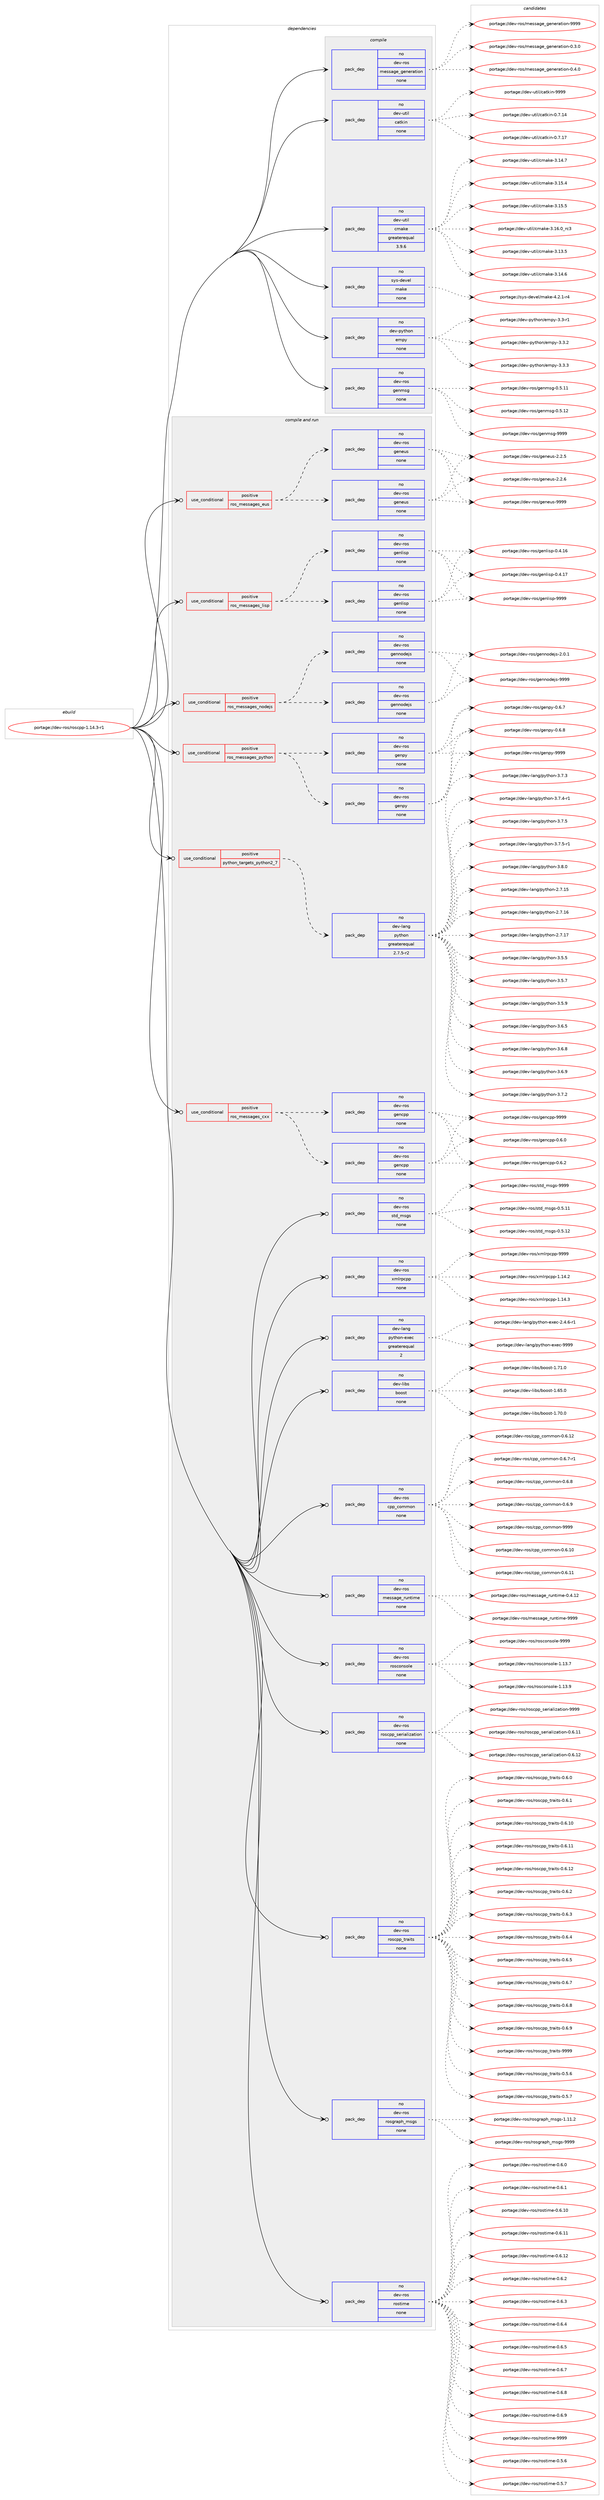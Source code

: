 digraph prolog {

# *************
# Graph options
# *************

newrank=true;
concentrate=true;
compound=true;
graph [rankdir=LR,fontname=Helvetica,fontsize=10,ranksep=1.5];#, ranksep=2.5, nodesep=0.2];
edge  [arrowhead=vee];
node  [fontname=Helvetica,fontsize=10];

# **********
# The ebuild
# **********

subgraph cluster_leftcol {
color=gray;
rank=same;
label=<<i>ebuild</i>>;
id [label="portage://dev-ros/roscpp-1.14.3-r1", color=red, width=4, href="../dev-ros/roscpp-1.14.3-r1.svg"];
}

# ****************
# The dependencies
# ****************

subgraph cluster_midcol {
color=gray;
label=<<i>dependencies</i>>;
subgraph cluster_compile {
fillcolor="#eeeeee";
style=filled;
label=<<i>compile</i>>;
subgraph pack148484 {
dependency195774 [label=<<TABLE BORDER="0" CELLBORDER="1" CELLSPACING="0" CELLPADDING="4" WIDTH="220"><TR><TD ROWSPAN="6" CELLPADDING="30">pack_dep</TD></TR><TR><TD WIDTH="110">no</TD></TR><TR><TD>dev-python</TD></TR><TR><TD>empy</TD></TR><TR><TD>none</TD></TR><TR><TD></TD></TR></TABLE>>, shape=none, color=blue];
}
id:e -> dependency195774:w [weight=20,style="solid",arrowhead="vee"];
subgraph pack148485 {
dependency195775 [label=<<TABLE BORDER="0" CELLBORDER="1" CELLSPACING="0" CELLPADDING="4" WIDTH="220"><TR><TD ROWSPAN="6" CELLPADDING="30">pack_dep</TD></TR><TR><TD WIDTH="110">no</TD></TR><TR><TD>dev-ros</TD></TR><TR><TD>genmsg</TD></TR><TR><TD>none</TD></TR><TR><TD></TD></TR></TABLE>>, shape=none, color=blue];
}
id:e -> dependency195775:w [weight=20,style="solid",arrowhead="vee"];
subgraph pack148486 {
dependency195776 [label=<<TABLE BORDER="0" CELLBORDER="1" CELLSPACING="0" CELLPADDING="4" WIDTH="220"><TR><TD ROWSPAN="6" CELLPADDING="30">pack_dep</TD></TR><TR><TD WIDTH="110">no</TD></TR><TR><TD>dev-ros</TD></TR><TR><TD>message_generation</TD></TR><TR><TD>none</TD></TR><TR><TD></TD></TR></TABLE>>, shape=none, color=blue];
}
id:e -> dependency195776:w [weight=20,style="solid",arrowhead="vee"];
subgraph pack148487 {
dependency195777 [label=<<TABLE BORDER="0" CELLBORDER="1" CELLSPACING="0" CELLPADDING="4" WIDTH="220"><TR><TD ROWSPAN="6" CELLPADDING="30">pack_dep</TD></TR><TR><TD WIDTH="110">no</TD></TR><TR><TD>dev-util</TD></TR><TR><TD>catkin</TD></TR><TR><TD>none</TD></TR><TR><TD></TD></TR></TABLE>>, shape=none, color=blue];
}
id:e -> dependency195777:w [weight=20,style="solid",arrowhead="vee"];
subgraph pack148488 {
dependency195778 [label=<<TABLE BORDER="0" CELLBORDER="1" CELLSPACING="0" CELLPADDING="4" WIDTH="220"><TR><TD ROWSPAN="6" CELLPADDING="30">pack_dep</TD></TR><TR><TD WIDTH="110">no</TD></TR><TR><TD>dev-util</TD></TR><TR><TD>cmake</TD></TR><TR><TD>greaterequal</TD></TR><TR><TD>3.9.6</TD></TR></TABLE>>, shape=none, color=blue];
}
id:e -> dependency195778:w [weight=20,style="solid",arrowhead="vee"];
subgraph pack148489 {
dependency195779 [label=<<TABLE BORDER="0" CELLBORDER="1" CELLSPACING="0" CELLPADDING="4" WIDTH="220"><TR><TD ROWSPAN="6" CELLPADDING="30">pack_dep</TD></TR><TR><TD WIDTH="110">no</TD></TR><TR><TD>sys-devel</TD></TR><TR><TD>make</TD></TR><TR><TD>none</TD></TR><TR><TD></TD></TR></TABLE>>, shape=none, color=blue];
}
id:e -> dependency195779:w [weight=20,style="solid",arrowhead="vee"];
}
subgraph cluster_compileandrun {
fillcolor="#eeeeee";
style=filled;
label=<<i>compile and run</i>>;
subgraph cond43860 {
dependency195780 [label=<<TABLE BORDER="0" CELLBORDER="1" CELLSPACING="0" CELLPADDING="4"><TR><TD ROWSPAN="3" CELLPADDING="10">use_conditional</TD></TR><TR><TD>positive</TD></TR><TR><TD>python_targets_python2_7</TD></TR></TABLE>>, shape=none, color=red];
subgraph pack148490 {
dependency195781 [label=<<TABLE BORDER="0" CELLBORDER="1" CELLSPACING="0" CELLPADDING="4" WIDTH="220"><TR><TD ROWSPAN="6" CELLPADDING="30">pack_dep</TD></TR><TR><TD WIDTH="110">no</TD></TR><TR><TD>dev-lang</TD></TR><TR><TD>python</TD></TR><TR><TD>greaterequal</TD></TR><TR><TD>2.7.5-r2</TD></TR></TABLE>>, shape=none, color=blue];
}
dependency195780:e -> dependency195781:w [weight=20,style="dashed",arrowhead="vee"];
}
id:e -> dependency195780:w [weight=20,style="solid",arrowhead="odotvee"];
subgraph cond43861 {
dependency195782 [label=<<TABLE BORDER="0" CELLBORDER="1" CELLSPACING="0" CELLPADDING="4"><TR><TD ROWSPAN="3" CELLPADDING="10">use_conditional</TD></TR><TR><TD>positive</TD></TR><TR><TD>ros_messages_cxx</TD></TR></TABLE>>, shape=none, color=red];
subgraph pack148491 {
dependency195783 [label=<<TABLE BORDER="0" CELLBORDER="1" CELLSPACING="0" CELLPADDING="4" WIDTH="220"><TR><TD ROWSPAN="6" CELLPADDING="30">pack_dep</TD></TR><TR><TD WIDTH="110">no</TD></TR><TR><TD>dev-ros</TD></TR><TR><TD>gencpp</TD></TR><TR><TD>none</TD></TR><TR><TD></TD></TR></TABLE>>, shape=none, color=blue];
}
dependency195782:e -> dependency195783:w [weight=20,style="dashed",arrowhead="vee"];
subgraph pack148492 {
dependency195784 [label=<<TABLE BORDER="0" CELLBORDER="1" CELLSPACING="0" CELLPADDING="4" WIDTH="220"><TR><TD ROWSPAN="6" CELLPADDING="30">pack_dep</TD></TR><TR><TD WIDTH="110">no</TD></TR><TR><TD>dev-ros</TD></TR><TR><TD>gencpp</TD></TR><TR><TD>none</TD></TR><TR><TD></TD></TR></TABLE>>, shape=none, color=blue];
}
dependency195782:e -> dependency195784:w [weight=20,style="dashed",arrowhead="vee"];
}
id:e -> dependency195782:w [weight=20,style="solid",arrowhead="odotvee"];
subgraph cond43862 {
dependency195785 [label=<<TABLE BORDER="0" CELLBORDER="1" CELLSPACING="0" CELLPADDING="4"><TR><TD ROWSPAN="3" CELLPADDING="10">use_conditional</TD></TR><TR><TD>positive</TD></TR><TR><TD>ros_messages_eus</TD></TR></TABLE>>, shape=none, color=red];
subgraph pack148493 {
dependency195786 [label=<<TABLE BORDER="0" CELLBORDER="1" CELLSPACING="0" CELLPADDING="4" WIDTH="220"><TR><TD ROWSPAN="6" CELLPADDING="30">pack_dep</TD></TR><TR><TD WIDTH="110">no</TD></TR><TR><TD>dev-ros</TD></TR><TR><TD>geneus</TD></TR><TR><TD>none</TD></TR><TR><TD></TD></TR></TABLE>>, shape=none, color=blue];
}
dependency195785:e -> dependency195786:w [weight=20,style="dashed",arrowhead="vee"];
subgraph pack148494 {
dependency195787 [label=<<TABLE BORDER="0" CELLBORDER="1" CELLSPACING="0" CELLPADDING="4" WIDTH="220"><TR><TD ROWSPAN="6" CELLPADDING="30">pack_dep</TD></TR><TR><TD WIDTH="110">no</TD></TR><TR><TD>dev-ros</TD></TR><TR><TD>geneus</TD></TR><TR><TD>none</TD></TR><TR><TD></TD></TR></TABLE>>, shape=none, color=blue];
}
dependency195785:e -> dependency195787:w [weight=20,style="dashed",arrowhead="vee"];
}
id:e -> dependency195785:w [weight=20,style="solid",arrowhead="odotvee"];
subgraph cond43863 {
dependency195788 [label=<<TABLE BORDER="0" CELLBORDER="1" CELLSPACING="0" CELLPADDING="4"><TR><TD ROWSPAN="3" CELLPADDING="10">use_conditional</TD></TR><TR><TD>positive</TD></TR><TR><TD>ros_messages_lisp</TD></TR></TABLE>>, shape=none, color=red];
subgraph pack148495 {
dependency195789 [label=<<TABLE BORDER="0" CELLBORDER="1" CELLSPACING="0" CELLPADDING="4" WIDTH="220"><TR><TD ROWSPAN="6" CELLPADDING="30">pack_dep</TD></TR><TR><TD WIDTH="110">no</TD></TR><TR><TD>dev-ros</TD></TR><TR><TD>genlisp</TD></TR><TR><TD>none</TD></TR><TR><TD></TD></TR></TABLE>>, shape=none, color=blue];
}
dependency195788:e -> dependency195789:w [weight=20,style="dashed",arrowhead="vee"];
subgraph pack148496 {
dependency195790 [label=<<TABLE BORDER="0" CELLBORDER="1" CELLSPACING="0" CELLPADDING="4" WIDTH="220"><TR><TD ROWSPAN="6" CELLPADDING="30">pack_dep</TD></TR><TR><TD WIDTH="110">no</TD></TR><TR><TD>dev-ros</TD></TR><TR><TD>genlisp</TD></TR><TR><TD>none</TD></TR><TR><TD></TD></TR></TABLE>>, shape=none, color=blue];
}
dependency195788:e -> dependency195790:w [weight=20,style="dashed",arrowhead="vee"];
}
id:e -> dependency195788:w [weight=20,style="solid",arrowhead="odotvee"];
subgraph cond43864 {
dependency195791 [label=<<TABLE BORDER="0" CELLBORDER="1" CELLSPACING="0" CELLPADDING="4"><TR><TD ROWSPAN="3" CELLPADDING="10">use_conditional</TD></TR><TR><TD>positive</TD></TR><TR><TD>ros_messages_nodejs</TD></TR></TABLE>>, shape=none, color=red];
subgraph pack148497 {
dependency195792 [label=<<TABLE BORDER="0" CELLBORDER="1" CELLSPACING="0" CELLPADDING="4" WIDTH="220"><TR><TD ROWSPAN="6" CELLPADDING="30">pack_dep</TD></TR><TR><TD WIDTH="110">no</TD></TR><TR><TD>dev-ros</TD></TR><TR><TD>gennodejs</TD></TR><TR><TD>none</TD></TR><TR><TD></TD></TR></TABLE>>, shape=none, color=blue];
}
dependency195791:e -> dependency195792:w [weight=20,style="dashed",arrowhead="vee"];
subgraph pack148498 {
dependency195793 [label=<<TABLE BORDER="0" CELLBORDER="1" CELLSPACING="0" CELLPADDING="4" WIDTH="220"><TR><TD ROWSPAN="6" CELLPADDING="30">pack_dep</TD></TR><TR><TD WIDTH="110">no</TD></TR><TR><TD>dev-ros</TD></TR><TR><TD>gennodejs</TD></TR><TR><TD>none</TD></TR><TR><TD></TD></TR></TABLE>>, shape=none, color=blue];
}
dependency195791:e -> dependency195793:w [weight=20,style="dashed",arrowhead="vee"];
}
id:e -> dependency195791:w [weight=20,style="solid",arrowhead="odotvee"];
subgraph cond43865 {
dependency195794 [label=<<TABLE BORDER="0" CELLBORDER="1" CELLSPACING="0" CELLPADDING="4"><TR><TD ROWSPAN="3" CELLPADDING="10">use_conditional</TD></TR><TR><TD>positive</TD></TR><TR><TD>ros_messages_python</TD></TR></TABLE>>, shape=none, color=red];
subgraph pack148499 {
dependency195795 [label=<<TABLE BORDER="0" CELLBORDER="1" CELLSPACING="0" CELLPADDING="4" WIDTH="220"><TR><TD ROWSPAN="6" CELLPADDING="30">pack_dep</TD></TR><TR><TD WIDTH="110">no</TD></TR><TR><TD>dev-ros</TD></TR><TR><TD>genpy</TD></TR><TR><TD>none</TD></TR><TR><TD></TD></TR></TABLE>>, shape=none, color=blue];
}
dependency195794:e -> dependency195795:w [weight=20,style="dashed",arrowhead="vee"];
subgraph pack148500 {
dependency195796 [label=<<TABLE BORDER="0" CELLBORDER="1" CELLSPACING="0" CELLPADDING="4" WIDTH="220"><TR><TD ROWSPAN="6" CELLPADDING="30">pack_dep</TD></TR><TR><TD WIDTH="110">no</TD></TR><TR><TD>dev-ros</TD></TR><TR><TD>genpy</TD></TR><TR><TD>none</TD></TR><TR><TD></TD></TR></TABLE>>, shape=none, color=blue];
}
dependency195794:e -> dependency195796:w [weight=20,style="dashed",arrowhead="vee"];
}
id:e -> dependency195794:w [weight=20,style="solid",arrowhead="odotvee"];
subgraph pack148501 {
dependency195797 [label=<<TABLE BORDER="0" CELLBORDER="1" CELLSPACING="0" CELLPADDING="4" WIDTH="220"><TR><TD ROWSPAN="6" CELLPADDING="30">pack_dep</TD></TR><TR><TD WIDTH="110">no</TD></TR><TR><TD>dev-lang</TD></TR><TR><TD>python-exec</TD></TR><TR><TD>greaterequal</TD></TR><TR><TD>2</TD></TR></TABLE>>, shape=none, color=blue];
}
id:e -> dependency195797:w [weight=20,style="solid",arrowhead="odotvee"];
subgraph pack148502 {
dependency195798 [label=<<TABLE BORDER="0" CELLBORDER="1" CELLSPACING="0" CELLPADDING="4" WIDTH="220"><TR><TD ROWSPAN="6" CELLPADDING="30">pack_dep</TD></TR><TR><TD WIDTH="110">no</TD></TR><TR><TD>dev-libs</TD></TR><TR><TD>boost</TD></TR><TR><TD>none</TD></TR><TR><TD></TD></TR></TABLE>>, shape=none, color=blue];
}
id:e -> dependency195798:w [weight=20,style="solid",arrowhead="odotvee"];
subgraph pack148503 {
dependency195799 [label=<<TABLE BORDER="0" CELLBORDER="1" CELLSPACING="0" CELLPADDING="4" WIDTH="220"><TR><TD ROWSPAN="6" CELLPADDING="30">pack_dep</TD></TR><TR><TD WIDTH="110">no</TD></TR><TR><TD>dev-ros</TD></TR><TR><TD>cpp_common</TD></TR><TR><TD>none</TD></TR><TR><TD></TD></TR></TABLE>>, shape=none, color=blue];
}
id:e -> dependency195799:w [weight=20,style="solid",arrowhead="odotvee"];
subgraph pack148504 {
dependency195800 [label=<<TABLE BORDER="0" CELLBORDER="1" CELLSPACING="0" CELLPADDING="4" WIDTH="220"><TR><TD ROWSPAN="6" CELLPADDING="30">pack_dep</TD></TR><TR><TD WIDTH="110">no</TD></TR><TR><TD>dev-ros</TD></TR><TR><TD>message_runtime</TD></TR><TR><TD>none</TD></TR><TR><TD></TD></TR></TABLE>>, shape=none, color=blue];
}
id:e -> dependency195800:w [weight=20,style="solid",arrowhead="odotvee"];
subgraph pack148505 {
dependency195801 [label=<<TABLE BORDER="0" CELLBORDER="1" CELLSPACING="0" CELLPADDING="4" WIDTH="220"><TR><TD ROWSPAN="6" CELLPADDING="30">pack_dep</TD></TR><TR><TD WIDTH="110">no</TD></TR><TR><TD>dev-ros</TD></TR><TR><TD>rosconsole</TD></TR><TR><TD>none</TD></TR><TR><TD></TD></TR></TABLE>>, shape=none, color=blue];
}
id:e -> dependency195801:w [weight=20,style="solid",arrowhead="odotvee"];
subgraph pack148506 {
dependency195802 [label=<<TABLE BORDER="0" CELLBORDER="1" CELLSPACING="0" CELLPADDING="4" WIDTH="220"><TR><TD ROWSPAN="6" CELLPADDING="30">pack_dep</TD></TR><TR><TD WIDTH="110">no</TD></TR><TR><TD>dev-ros</TD></TR><TR><TD>roscpp_serialization</TD></TR><TR><TD>none</TD></TR><TR><TD></TD></TR></TABLE>>, shape=none, color=blue];
}
id:e -> dependency195802:w [weight=20,style="solid",arrowhead="odotvee"];
subgraph pack148507 {
dependency195803 [label=<<TABLE BORDER="0" CELLBORDER="1" CELLSPACING="0" CELLPADDING="4" WIDTH="220"><TR><TD ROWSPAN="6" CELLPADDING="30">pack_dep</TD></TR><TR><TD WIDTH="110">no</TD></TR><TR><TD>dev-ros</TD></TR><TR><TD>roscpp_traits</TD></TR><TR><TD>none</TD></TR><TR><TD></TD></TR></TABLE>>, shape=none, color=blue];
}
id:e -> dependency195803:w [weight=20,style="solid",arrowhead="odotvee"];
subgraph pack148508 {
dependency195804 [label=<<TABLE BORDER="0" CELLBORDER="1" CELLSPACING="0" CELLPADDING="4" WIDTH="220"><TR><TD ROWSPAN="6" CELLPADDING="30">pack_dep</TD></TR><TR><TD WIDTH="110">no</TD></TR><TR><TD>dev-ros</TD></TR><TR><TD>rosgraph_msgs</TD></TR><TR><TD>none</TD></TR><TR><TD></TD></TR></TABLE>>, shape=none, color=blue];
}
id:e -> dependency195804:w [weight=20,style="solid",arrowhead="odotvee"];
subgraph pack148509 {
dependency195805 [label=<<TABLE BORDER="0" CELLBORDER="1" CELLSPACING="0" CELLPADDING="4" WIDTH="220"><TR><TD ROWSPAN="6" CELLPADDING="30">pack_dep</TD></TR><TR><TD WIDTH="110">no</TD></TR><TR><TD>dev-ros</TD></TR><TR><TD>rostime</TD></TR><TR><TD>none</TD></TR><TR><TD></TD></TR></TABLE>>, shape=none, color=blue];
}
id:e -> dependency195805:w [weight=20,style="solid",arrowhead="odotvee"];
subgraph pack148510 {
dependency195806 [label=<<TABLE BORDER="0" CELLBORDER="1" CELLSPACING="0" CELLPADDING="4" WIDTH="220"><TR><TD ROWSPAN="6" CELLPADDING="30">pack_dep</TD></TR><TR><TD WIDTH="110">no</TD></TR><TR><TD>dev-ros</TD></TR><TR><TD>std_msgs</TD></TR><TR><TD>none</TD></TR><TR><TD></TD></TR></TABLE>>, shape=none, color=blue];
}
id:e -> dependency195806:w [weight=20,style="solid",arrowhead="odotvee"];
subgraph pack148511 {
dependency195807 [label=<<TABLE BORDER="0" CELLBORDER="1" CELLSPACING="0" CELLPADDING="4" WIDTH="220"><TR><TD ROWSPAN="6" CELLPADDING="30">pack_dep</TD></TR><TR><TD WIDTH="110">no</TD></TR><TR><TD>dev-ros</TD></TR><TR><TD>xmlrpcpp</TD></TR><TR><TD>none</TD></TR><TR><TD></TD></TR></TABLE>>, shape=none, color=blue];
}
id:e -> dependency195807:w [weight=20,style="solid",arrowhead="odotvee"];
}
subgraph cluster_run {
fillcolor="#eeeeee";
style=filled;
label=<<i>run</i>>;
}
}

# **************
# The candidates
# **************

subgraph cluster_choices {
rank=same;
color=gray;
label=<<i>candidates</i>>;

subgraph choice148484 {
color=black;
nodesep=1;
choiceportage1001011184511212111610411111047101109112121455146514511449 [label="portage://dev-python/empy-3.3-r1", color=red, width=4,href="../dev-python/empy-3.3-r1.svg"];
choiceportage1001011184511212111610411111047101109112121455146514650 [label="portage://dev-python/empy-3.3.2", color=red, width=4,href="../dev-python/empy-3.3.2.svg"];
choiceportage1001011184511212111610411111047101109112121455146514651 [label="portage://dev-python/empy-3.3.3", color=red, width=4,href="../dev-python/empy-3.3.3.svg"];
dependency195774:e -> choiceportage1001011184511212111610411111047101109112121455146514511449:w [style=dotted,weight="100"];
dependency195774:e -> choiceportage1001011184511212111610411111047101109112121455146514650:w [style=dotted,weight="100"];
dependency195774:e -> choiceportage1001011184511212111610411111047101109112121455146514651:w [style=dotted,weight="100"];
}
subgraph choice148485 {
color=black;
nodesep=1;
choiceportage100101118451141111154710310111010911510345484653464949 [label="portage://dev-ros/genmsg-0.5.11", color=red, width=4,href="../dev-ros/genmsg-0.5.11.svg"];
choiceportage100101118451141111154710310111010911510345484653464950 [label="portage://dev-ros/genmsg-0.5.12", color=red, width=4,href="../dev-ros/genmsg-0.5.12.svg"];
choiceportage10010111845114111115471031011101091151034557575757 [label="portage://dev-ros/genmsg-9999", color=red, width=4,href="../dev-ros/genmsg-9999.svg"];
dependency195775:e -> choiceportage100101118451141111154710310111010911510345484653464949:w [style=dotted,weight="100"];
dependency195775:e -> choiceportage100101118451141111154710310111010911510345484653464950:w [style=dotted,weight="100"];
dependency195775:e -> choiceportage10010111845114111115471031011101091151034557575757:w [style=dotted,weight="100"];
}
subgraph choice148486 {
color=black;
nodesep=1;
choiceportage1001011184511411111547109101115115971031019510310111010111497116105111110454846514648 [label="portage://dev-ros/message_generation-0.3.0", color=red, width=4,href="../dev-ros/message_generation-0.3.0.svg"];
choiceportage1001011184511411111547109101115115971031019510310111010111497116105111110454846524648 [label="portage://dev-ros/message_generation-0.4.0", color=red, width=4,href="../dev-ros/message_generation-0.4.0.svg"];
choiceportage10010111845114111115471091011151159710310195103101110101114971161051111104557575757 [label="portage://dev-ros/message_generation-9999", color=red, width=4,href="../dev-ros/message_generation-9999.svg"];
dependency195776:e -> choiceportage1001011184511411111547109101115115971031019510310111010111497116105111110454846514648:w [style=dotted,weight="100"];
dependency195776:e -> choiceportage1001011184511411111547109101115115971031019510310111010111497116105111110454846524648:w [style=dotted,weight="100"];
dependency195776:e -> choiceportage10010111845114111115471091011151159710310195103101110101114971161051111104557575757:w [style=dotted,weight="100"];
}
subgraph choice148487 {
color=black;
nodesep=1;
choiceportage1001011184511711610510847999711610710511045484655464952 [label="portage://dev-util/catkin-0.7.14", color=red, width=4,href="../dev-util/catkin-0.7.14.svg"];
choiceportage1001011184511711610510847999711610710511045484655464955 [label="portage://dev-util/catkin-0.7.17", color=red, width=4,href="../dev-util/catkin-0.7.17.svg"];
choiceportage100101118451171161051084799971161071051104557575757 [label="portage://dev-util/catkin-9999", color=red, width=4,href="../dev-util/catkin-9999.svg"];
dependency195777:e -> choiceportage1001011184511711610510847999711610710511045484655464952:w [style=dotted,weight="100"];
dependency195777:e -> choiceportage1001011184511711610510847999711610710511045484655464955:w [style=dotted,weight="100"];
dependency195777:e -> choiceportage100101118451171161051084799971161071051104557575757:w [style=dotted,weight="100"];
}
subgraph choice148488 {
color=black;
nodesep=1;
choiceportage1001011184511711610510847991099710710145514649514653 [label="portage://dev-util/cmake-3.13.5", color=red, width=4,href="../dev-util/cmake-3.13.5.svg"];
choiceportage1001011184511711610510847991099710710145514649524654 [label="portage://dev-util/cmake-3.14.6", color=red, width=4,href="../dev-util/cmake-3.14.6.svg"];
choiceportage1001011184511711610510847991099710710145514649524655 [label="portage://dev-util/cmake-3.14.7", color=red, width=4,href="../dev-util/cmake-3.14.7.svg"];
choiceportage1001011184511711610510847991099710710145514649534652 [label="portage://dev-util/cmake-3.15.4", color=red, width=4,href="../dev-util/cmake-3.15.4.svg"];
choiceportage1001011184511711610510847991099710710145514649534653 [label="portage://dev-util/cmake-3.15.5", color=red, width=4,href="../dev-util/cmake-3.15.5.svg"];
choiceportage1001011184511711610510847991099710710145514649544648951149951 [label="portage://dev-util/cmake-3.16.0_rc3", color=red, width=4,href="../dev-util/cmake-3.16.0_rc3.svg"];
dependency195778:e -> choiceportage1001011184511711610510847991099710710145514649514653:w [style=dotted,weight="100"];
dependency195778:e -> choiceportage1001011184511711610510847991099710710145514649524654:w [style=dotted,weight="100"];
dependency195778:e -> choiceportage1001011184511711610510847991099710710145514649524655:w [style=dotted,weight="100"];
dependency195778:e -> choiceportage1001011184511711610510847991099710710145514649534652:w [style=dotted,weight="100"];
dependency195778:e -> choiceportage1001011184511711610510847991099710710145514649534653:w [style=dotted,weight="100"];
dependency195778:e -> choiceportage1001011184511711610510847991099710710145514649544648951149951:w [style=dotted,weight="100"];
}
subgraph choice148489 {
color=black;
nodesep=1;
choiceportage1151211154510010111810110847109971071014552465046494511452 [label="portage://sys-devel/make-4.2.1-r4", color=red, width=4,href="../sys-devel/make-4.2.1-r4.svg"];
dependency195779:e -> choiceportage1151211154510010111810110847109971071014552465046494511452:w [style=dotted,weight="100"];
}
subgraph choice148490 {
color=black;
nodesep=1;
choiceportage10010111845108971101034711212111610411111045504655464953 [label="portage://dev-lang/python-2.7.15", color=red, width=4,href="../dev-lang/python-2.7.15.svg"];
choiceportage10010111845108971101034711212111610411111045504655464954 [label="portage://dev-lang/python-2.7.16", color=red, width=4,href="../dev-lang/python-2.7.16.svg"];
choiceportage10010111845108971101034711212111610411111045504655464955 [label="portage://dev-lang/python-2.7.17", color=red, width=4,href="../dev-lang/python-2.7.17.svg"];
choiceportage100101118451089711010347112121116104111110455146534653 [label="portage://dev-lang/python-3.5.5", color=red, width=4,href="../dev-lang/python-3.5.5.svg"];
choiceportage100101118451089711010347112121116104111110455146534655 [label="portage://dev-lang/python-3.5.7", color=red, width=4,href="../dev-lang/python-3.5.7.svg"];
choiceportage100101118451089711010347112121116104111110455146534657 [label="portage://dev-lang/python-3.5.9", color=red, width=4,href="../dev-lang/python-3.5.9.svg"];
choiceportage100101118451089711010347112121116104111110455146544653 [label="portage://dev-lang/python-3.6.5", color=red, width=4,href="../dev-lang/python-3.6.5.svg"];
choiceportage100101118451089711010347112121116104111110455146544656 [label="portage://dev-lang/python-3.6.8", color=red, width=4,href="../dev-lang/python-3.6.8.svg"];
choiceportage100101118451089711010347112121116104111110455146544657 [label="portage://dev-lang/python-3.6.9", color=red, width=4,href="../dev-lang/python-3.6.9.svg"];
choiceportage100101118451089711010347112121116104111110455146554650 [label="portage://dev-lang/python-3.7.2", color=red, width=4,href="../dev-lang/python-3.7.2.svg"];
choiceportage100101118451089711010347112121116104111110455146554651 [label="portage://dev-lang/python-3.7.3", color=red, width=4,href="../dev-lang/python-3.7.3.svg"];
choiceportage1001011184510897110103471121211161041111104551465546524511449 [label="portage://dev-lang/python-3.7.4-r1", color=red, width=4,href="../dev-lang/python-3.7.4-r1.svg"];
choiceportage100101118451089711010347112121116104111110455146554653 [label="portage://dev-lang/python-3.7.5", color=red, width=4,href="../dev-lang/python-3.7.5.svg"];
choiceportage1001011184510897110103471121211161041111104551465546534511449 [label="portage://dev-lang/python-3.7.5-r1", color=red, width=4,href="../dev-lang/python-3.7.5-r1.svg"];
choiceportage100101118451089711010347112121116104111110455146564648 [label="portage://dev-lang/python-3.8.0", color=red, width=4,href="../dev-lang/python-3.8.0.svg"];
dependency195781:e -> choiceportage10010111845108971101034711212111610411111045504655464953:w [style=dotted,weight="100"];
dependency195781:e -> choiceportage10010111845108971101034711212111610411111045504655464954:w [style=dotted,weight="100"];
dependency195781:e -> choiceportage10010111845108971101034711212111610411111045504655464955:w [style=dotted,weight="100"];
dependency195781:e -> choiceportage100101118451089711010347112121116104111110455146534653:w [style=dotted,weight="100"];
dependency195781:e -> choiceportage100101118451089711010347112121116104111110455146534655:w [style=dotted,weight="100"];
dependency195781:e -> choiceportage100101118451089711010347112121116104111110455146534657:w [style=dotted,weight="100"];
dependency195781:e -> choiceportage100101118451089711010347112121116104111110455146544653:w [style=dotted,weight="100"];
dependency195781:e -> choiceportage100101118451089711010347112121116104111110455146544656:w [style=dotted,weight="100"];
dependency195781:e -> choiceportage100101118451089711010347112121116104111110455146544657:w [style=dotted,weight="100"];
dependency195781:e -> choiceportage100101118451089711010347112121116104111110455146554650:w [style=dotted,weight="100"];
dependency195781:e -> choiceportage100101118451089711010347112121116104111110455146554651:w [style=dotted,weight="100"];
dependency195781:e -> choiceportage1001011184510897110103471121211161041111104551465546524511449:w [style=dotted,weight="100"];
dependency195781:e -> choiceportage100101118451089711010347112121116104111110455146554653:w [style=dotted,weight="100"];
dependency195781:e -> choiceportage1001011184510897110103471121211161041111104551465546534511449:w [style=dotted,weight="100"];
dependency195781:e -> choiceportage100101118451089711010347112121116104111110455146564648:w [style=dotted,weight="100"];
}
subgraph choice148491 {
color=black;
nodesep=1;
choiceportage100101118451141111154710310111099112112454846544648 [label="portage://dev-ros/gencpp-0.6.0", color=red, width=4,href="../dev-ros/gencpp-0.6.0.svg"];
choiceportage100101118451141111154710310111099112112454846544650 [label="portage://dev-ros/gencpp-0.6.2", color=red, width=4,href="../dev-ros/gencpp-0.6.2.svg"];
choiceportage1001011184511411111547103101110991121124557575757 [label="portage://dev-ros/gencpp-9999", color=red, width=4,href="../dev-ros/gencpp-9999.svg"];
dependency195783:e -> choiceportage100101118451141111154710310111099112112454846544648:w [style=dotted,weight="100"];
dependency195783:e -> choiceportage100101118451141111154710310111099112112454846544650:w [style=dotted,weight="100"];
dependency195783:e -> choiceportage1001011184511411111547103101110991121124557575757:w [style=dotted,weight="100"];
}
subgraph choice148492 {
color=black;
nodesep=1;
choiceportage100101118451141111154710310111099112112454846544648 [label="portage://dev-ros/gencpp-0.6.0", color=red, width=4,href="../dev-ros/gencpp-0.6.0.svg"];
choiceportage100101118451141111154710310111099112112454846544650 [label="portage://dev-ros/gencpp-0.6.2", color=red, width=4,href="../dev-ros/gencpp-0.6.2.svg"];
choiceportage1001011184511411111547103101110991121124557575757 [label="portage://dev-ros/gencpp-9999", color=red, width=4,href="../dev-ros/gencpp-9999.svg"];
dependency195784:e -> choiceportage100101118451141111154710310111099112112454846544648:w [style=dotted,weight="100"];
dependency195784:e -> choiceportage100101118451141111154710310111099112112454846544650:w [style=dotted,weight="100"];
dependency195784:e -> choiceportage1001011184511411111547103101110991121124557575757:w [style=dotted,weight="100"];
}
subgraph choice148493 {
color=black;
nodesep=1;
choiceportage1001011184511411111547103101110101117115455046504653 [label="portage://dev-ros/geneus-2.2.5", color=red, width=4,href="../dev-ros/geneus-2.2.5.svg"];
choiceportage1001011184511411111547103101110101117115455046504654 [label="portage://dev-ros/geneus-2.2.6", color=red, width=4,href="../dev-ros/geneus-2.2.6.svg"];
choiceportage10010111845114111115471031011101011171154557575757 [label="portage://dev-ros/geneus-9999", color=red, width=4,href="../dev-ros/geneus-9999.svg"];
dependency195786:e -> choiceportage1001011184511411111547103101110101117115455046504653:w [style=dotted,weight="100"];
dependency195786:e -> choiceportage1001011184511411111547103101110101117115455046504654:w [style=dotted,weight="100"];
dependency195786:e -> choiceportage10010111845114111115471031011101011171154557575757:w [style=dotted,weight="100"];
}
subgraph choice148494 {
color=black;
nodesep=1;
choiceportage1001011184511411111547103101110101117115455046504653 [label="portage://dev-ros/geneus-2.2.5", color=red, width=4,href="../dev-ros/geneus-2.2.5.svg"];
choiceportage1001011184511411111547103101110101117115455046504654 [label="portage://dev-ros/geneus-2.2.6", color=red, width=4,href="../dev-ros/geneus-2.2.6.svg"];
choiceportage10010111845114111115471031011101011171154557575757 [label="portage://dev-ros/geneus-9999", color=red, width=4,href="../dev-ros/geneus-9999.svg"];
dependency195787:e -> choiceportage1001011184511411111547103101110101117115455046504653:w [style=dotted,weight="100"];
dependency195787:e -> choiceportage1001011184511411111547103101110101117115455046504654:w [style=dotted,weight="100"];
dependency195787:e -> choiceportage10010111845114111115471031011101011171154557575757:w [style=dotted,weight="100"];
}
subgraph choice148495 {
color=black;
nodesep=1;
choiceportage100101118451141111154710310111010810511511245484652464954 [label="portage://dev-ros/genlisp-0.4.16", color=red, width=4,href="../dev-ros/genlisp-0.4.16.svg"];
choiceportage100101118451141111154710310111010810511511245484652464955 [label="portage://dev-ros/genlisp-0.4.17", color=red, width=4,href="../dev-ros/genlisp-0.4.17.svg"];
choiceportage10010111845114111115471031011101081051151124557575757 [label="portage://dev-ros/genlisp-9999", color=red, width=4,href="../dev-ros/genlisp-9999.svg"];
dependency195789:e -> choiceportage100101118451141111154710310111010810511511245484652464954:w [style=dotted,weight="100"];
dependency195789:e -> choiceportage100101118451141111154710310111010810511511245484652464955:w [style=dotted,weight="100"];
dependency195789:e -> choiceportage10010111845114111115471031011101081051151124557575757:w [style=dotted,weight="100"];
}
subgraph choice148496 {
color=black;
nodesep=1;
choiceportage100101118451141111154710310111010810511511245484652464954 [label="portage://dev-ros/genlisp-0.4.16", color=red, width=4,href="../dev-ros/genlisp-0.4.16.svg"];
choiceportage100101118451141111154710310111010810511511245484652464955 [label="portage://dev-ros/genlisp-0.4.17", color=red, width=4,href="../dev-ros/genlisp-0.4.17.svg"];
choiceportage10010111845114111115471031011101081051151124557575757 [label="portage://dev-ros/genlisp-9999", color=red, width=4,href="../dev-ros/genlisp-9999.svg"];
dependency195790:e -> choiceportage100101118451141111154710310111010810511511245484652464954:w [style=dotted,weight="100"];
dependency195790:e -> choiceportage100101118451141111154710310111010810511511245484652464955:w [style=dotted,weight="100"];
dependency195790:e -> choiceportage10010111845114111115471031011101081051151124557575757:w [style=dotted,weight="100"];
}
subgraph choice148497 {
color=black;
nodesep=1;
choiceportage1001011184511411111547103101110110111100101106115455046484649 [label="portage://dev-ros/gennodejs-2.0.1", color=red, width=4,href="../dev-ros/gennodejs-2.0.1.svg"];
choiceportage10010111845114111115471031011101101111001011061154557575757 [label="portage://dev-ros/gennodejs-9999", color=red, width=4,href="../dev-ros/gennodejs-9999.svg"];
dependency195792:e -> choiceportage1001011184511411111547103101110110111100101106115455046484649:w [style=dotted,weight="100"];
dependency195792:e -> choiceportage10010111845114111115471031011101101111001011061154557575757:w [style=dotted,weight="100"];
}
subgraph choice148498 {
color=black;
nodesep=1;
choiceportage1001011184511411111547103101110110111100101106115455046484649 [label="portage://dev-ros/gennodejs-2.0.1", color=red, width=4,href="../dev-ros/gennodejs-2.0.1.svg"];
choiceportage10010111845114111115471031011101101111001011061154557575757 [label="portage://dev-ros/gennodejs-9999", color=red, width=4,href="../dev-ros/gennodejs-9999.svg"];
dependency195793:e -> choiceportage1001011184511411111547103101110110111100101106115455046484649:w [style=dotted,weight="100"];
dependency195793:e -> choiceportage10010111845114111115471031011101101111001011061154557575757:w [style=dotted,weight="100"];
}
subgraph choice148499 {
color=black;
nodesep=1;
choiceportage1001011184511411111547103101110112121454846544655 [label="portage://dev-ros/genpy-0.6.7", color=red, width=4,href="../dev-ros/genpy-0.6.7.svg"];
choiceportage1001011184511411111547103101110112121454846544656 [label="portage://dev-ros/genpy-0.6.8", color=red, width=4,href="../dev-ros/genpy-0.6.8.svg"];
choiceportage10010111845114111115471031011101121214557575757 [label="portage://dev-ros/genpy-9999", color=red, width=4,href="../dev-ros/genpy-9999.svg"];
dependency195795:e -> choiceportage1001011184511411111547103101110112121454846544655:w [style=dotted,weight="100"];
dependency195795:e -> choiceportage1001011184511411111547103101110112121454846544656:w [style=dotted,weight="100"];
dependency195795:e -> choiceportage10010111845114111115471031011101121214557575757:w [style=dotted,weight="100"];
}
subgraph choice148500 {
color=black;
nodesep=1;
choiceportage1001011184511411111547103101110112121454846544655 [label="portage://dev-ros/genpy-0.6.7", color=red, width=4,href="../dev-ros/genpy-0.6.7.svg"];
choiceportage1001011184511411111547103101110112121454846544656 [label="portage://dev-ros/genpy-0.6.8", color=red, width=4,href="../dev-ros/genpy-0.6.8.svg"];
choiceportage10010111845114111115471031011101121214557575757 [label="portage://dev-ros/genpy-9999", color=red, width=4,href="../dev-ros/genpy-9999.svg"];
dependency195796:e -> choiceportage1001011184511411111547103101110112121454846544655:w [style=dotted,weight="100"];
dependency195796:e -> choiceportage1001011184511411111547103101110112121454846544656:w [style=dotted,weight="100"];
dependency195796:e -> choiceportage10010111845114111115471031011101121214557575757:w [style=dotted,weight="100"];
}
subgraph choice148501 {
color=black;
nodesep=1;
choiceportage10010111845108971101034711212111610411111045101120101994550465246544511449 [label="portage://dev-lang/python-exec-2.4.6-r1", color=red, width=4,href="../dev-lang/python-exec-2.4.6-r1.svg"];
choiceportage10010111845108971101034711212111610411111045101120101994557575757 [label="portage://dev-lang/python-exec-9999", color=red, width=4,href="../dev-lang/python-exec-9999.svg"];
dependency195797:e -> choiceportage10010111845108971101034711212111610411111045101120101994550465246544511449:w [style=dotted,weight="100"];
dependency195797:e -> choiceportage10010111845108971101034711212111610411111045101120101994557575757:w [style=dotted,weight="100"];
}
subgraph choice148502 {
color=black;
nodesep=1;
choiceportage1001011184510810598115479811111111511645494654534648 [label="portage://dev-libs/boost-1.65.0", color=red, width=4,href="../dev-libs/boost-1.65.0.svg"];
choiceportage1001011184510810598115479811111111511645494655484648 [label="portage://dev-libs/boost-1.70.0", color=red, width=4,href="../dev-libs/boost-1.70.0.svg"];
choiceportage1001011184510810598115479811111111511645494655494648 [label="portage://dev-libs/boost-1.71.0", color=red, width=4,href="../dev-libs/boost-1.71.0.svg"];
dependency195798:e -> choiceportage1001011184510810598115479811111111511645494654534648:w [style=dotted,weight="100"];
dependency195798:e -> choiceportage1001011184510810598115479811111111511645494655484648:w [style=dotted,weight="100"];
dependency195798:e -> choiceportage1001011184510810598115479811111111511645494655494648:w [style=dotted,weight="100"];
}
subgraph choice148503 {
color=black;
nodesep=1;
choiceportage100101118451141111154799112112959911110910911111045484654464948 [label="portage://dev-ros/cpp_common-0.6.10", color=red, width=4,href="../dev-ros/cpp_common-0.6.10.svg"];
choiceportage100101118451141111154799112112959911110910911111045484654464949 [label="portage://dev-ros/cpp_common-0.6.11", color=red, width=4,href="../dev-ros/cpp_common-0.6.11.svg"];
choiceportage100101118451141111154799112112959911110910911111045484654464950 [label="portage://dev-ros/cpp_common-0.6.12", color=red, width=4,href="../dev-ros/cpp_common-0.6.12.svg"];
choiceportage10010111845114111115479911211295991111091091111104548465446554511449 [label="portage://dev-ros/cpp_common-0.6.7-r1", color=red, width=4,href="../dev-ros/cpp_common-0.6.7-r1.svg"];
choiceportage1001011184511411111547991121129599111109109111110454846544656 [label="portage://dev-ros/cpp_common-0.6.8", color=red, width=4,href="../dev-ros/cpp_common-0.6.8.svg"];
choiceportage1001011184511411111547991121129599111109109111110454846544657 [label="portage://dev-ros/cpp_common-0.6.9", color=red, width=4,href="../dev-ros/cpp_common-0.6.9.svg"];
choiceportage10010111845114111115479911211295991111091091111104557575757 [label="portage://dev-ros/cpp_common-9999", color=red, width=4,href="../dev-ros/cpp_common-9999.svg"];
dependency195799:e -> choiceportage100101118451141111154799112112959911110910911111045484654464948:w [style=dotted,weight="100"];
dependency195799:e -> choiceportage100101118451141111154799112112959911110910911111045484654464949:w [style=dotted,weight="100"];
dependency195799:e -> choiceportage100101118451141111154799112112959911110910911111045484654464950:w [style=dotted,weight="100"];
dependency195799:e -> choiceportage10010111845114111115479911211295991111091091111104548465446554511449:w [style=dotted,weight="100"];
dependency195799:e -> choiceportage1001011184511411111547991121129599111109109111110454846544656:w [style=dotted,weight="100"];
dependency195799:e -> choiceportage1001011184511411111547991121129599111109109111110454846544657:w [style=dotted,weight="100"];
dependency195799:e -> choiceportage10010111845114111115479911211295991111091091111104557575757:w [style=dotted,weight="100"];
}
subgraph choice148504 {
color=black;
nodesep=1;
choiceportage1001011184511411111547109101115115971031019511411711011610510910145484652464950 [label="portage://dev-ros/message_runtime-0.4.12", color=red, width=4,href="../dev-ros/message_runtime-0.4.12.svg"];
choiceportage100101118451141111154710910111511597103101951141171101161051091014557575757 [label="portage://dev-ros/message_runtime-9999", color=red, width=4,href="../dev-ros/message_runtime-9999.svg"];
dependency195800:e -> choiceportage1001011184511411111547109101115115971031019511411711011610510910145484652464950:w [style=dotted,weight="100"];
dependency195800:e -> choiceportage100101118451141111154710910111511597103101951141171101161051091014557575757:w [style=dotted,weight="100"];
}
subgraph choice148505 {
color=black;
nodesep=1;
choiceportage10010111845114111115471141111159911111011511110810145494649514655 [label="portage://dev-ros/rosconsole-1.13.7", color=red, width=4,href="../dev-ros/rosconsole-1.13.7.svg"];
choiceportage10010111845114111115471141111159911111011511110810145494649514657 [label="portage://dev-ros/rosconsole-1.13.9", color=red, width=4,href="../dev-ros/rosconsole-1.13.9.svg"];
choiceportage1001011184511411111547114111115991111101151111081014557575757 [label="portage://dev-ros/rosconsole-9999", color=red, width=4,href="../dev-ros/rosconsole-9999.svg"];
dependency195801:e -> choiceportage10010111845114111115471141111159911111011511110810145494649514655:w [style=dotted,weight="100"];
dependency195801:e -> choiceportage10010111845114111115471141111159911111011511110810145494649514657:w [style=dotted,weight="100"];
dependency195801:e -> choiceportage1001011184511411111547114111115991111101151111081014557575757:w [style=dotted,weight="100"];
}
subgraph choice148506 {
color=black;
nodesep=1;
choiceportage10010111845114111115471141111159911211295115101114105971081051229711610511111045484654464949 [label="portage://dev-ros/roscpp_serialization-0.6.11", color=red, width=4,href="../dev-ros/roscpp_serialization-0.6.11.svg"];
choiceportage10010111845114111115471141111159911211295115101114105971081051229711610511111045484654464950 [label="portage://dev-ros/roscpp_serialization-0.6.12", color=red, width=4,href="../dev-ros/roscpp_serialization-0.6.12.svg"];
choiceportage1001011184511411111547114111115991121129511510111410597108105122971161051111104557575757 [label="portage://dev-ros/roscpp_serialization-9999", color=red, width=4,href="../dev-ros/roscpp_serialization-9999.svg"];
dependency195802:e -> choiceportage10010111845114111115471141111159911211295115101114105971081051229711610511111045484654464949:w [style=dotted,weight="100"];
dependency195802:e -> choiceportage10010111845114111115471141111159911211295115101114105971081051229711610511111045484654464950:w [style=dotted,weight="100"];
dependency195802:e -> choiceportage1001011184511411111547114111115991121129511510111410597108105122971161051111104557575757:w [style=dotted,weight="100"];
}
subgraph choice148507 {
color=black;
nodesep=1;
choiceportage1001011184511411111547114111115991121129511611497105116115454846534654 [label="portage://dev-ros/roscpp_traits-0.5.6", color=red, width=4,href="../dev-ros/roscpp_traits-0.5.6.svg"];
choiceportage1001011184511411111547114111115991121129511611497105116115454846534655 [label="portage://dev-ros/roscpp_traits-0.5.7", color=red, width=4,href="../dev-ros/roscpp_traits-0.5.7.svg"];
choiceportage1001011184511411111547114111115991121129511611497105116115454846544648 [label="portage://dev-ros/roscpp_traits-0.6.0", color=red, width=4,href="../dev-ros/roscpp_traits-0.6.0.svg"];
choiceportage1001011184511411111547114111115991121129511611497105116115454846544649 [label="portage://dev-ros/roscpp_traits-0.6.1", color=red, width=4,href="../dev-ros/roscpp_traits-0.6.1.svg"];
choiceportage100101118451141111154711411111599112112951161149710511611545484654464948 [label="portage://dev-ros/roscpp_traits-0.6.10", color=red, width=4,href="../dev-ros/roscpp_traits-0.6.10.svg"];
choiceportage100101118451141111154711411111599112112951161149710511611545484654464949 [label="portage://dev-ros/roscpp_traits-0.6.11", color=red, width=4,href="../dev-ros/roscpp_traits-0.6.11.svg"];
choiceportage100101118451141111154711411111599112112951161149710511611545484654464950 [label="portage://dev-ros/roscpp_traits-0.6.12", color=red, width=4,href="../dev-ros/roscpp_traits-0.6.12.svg"];
choiceportage1001011184511411111547114111115991121129511611497105116115454846544650 [label="portage://dev-ros/roscpp_traits-0.6.2", color=red, width=4,href="../dev-ros/roscpp_traits-0.6.2.svg"];
choiceportage1001011184511411111547114111115991121129511611497105116115454846544651 [label="portage://dev-ros/roscpp_traits-0.6.3", color=red, width=4,href="../dev-ros/roscpp_traits-0.6.3.svg"];
choiceportage1001011184511411111547114111115991121129511611497105116115454846544652 [label="portage://dev-ros/roscpp_traits-0.6.4", color=red, width=4,href="../dev-ros/roscpp_traits-0.6.4.svg"];
choiceportage1001011184511411111547114111115991121129511611497105116115454846544653 [label="portage://dev-ros/roscpp_traits-0.6.5", color=red, width=4,href="../dev-ros/roscpp_traits-0.6.5.svg"];
choiceportage1001011184511411111547114111115991121129511611497105116115454846544655 [label="portage://dev-ros/roscpp_traits-0.6.7", color=red, width=4,href="../dev-ros/roscpp_traits-0.6.7.svg"];
choiceportage1001011184511411111547114111115991121129511611497105116115454846544656 [label="portage://dev-ros/roscpp_traits-0.6.8", color=red, width=4,href="../dev-ros/roscpp_traits-0.6.8.svg"];
choiceportage1001011184511411111547114111115991121129511611497105116115454846544657 [label="portage://dev-ros/roscpp_traits-0.6.9", color=red, width=4,href="../dev-ros/roscpp_traits-0.6.9.svg"];
choiceportage10010111845114111115471141111159911211295116114971051161154557575757 [label="portage://dev-ros/roscpp_traits-9999", color=red, width=4,href="../dev-ros/roscpp_traits-9999.svg"];
dependency195803:e -> choiceportage1001011184511411111547114111115991121129511611497105116115454846534654:w [style=dotted,weight="100"];
dependency195803:e -> choiceportage1001011184511411111547114111115991121129511611497105116115454846534655:w [style=dotted,weight="100"];
dependency195803:e -> choiceportage1001011184511411111547114111115991121129511611497105116115454846544648:w [style=dotted,weight="100"];
dependency195803:e -> choiceportage1001011184511411111547114111115991121129511611497105116115454846544649:w [style=dotted,weight="100"];
dependency195803:e -> choiceportage100101118451141111154711411111599112112951161149710511611545484654464948:w [style=dotted,weight="100"];
dependency195803:e -> choiceportage100101118451141111154711411111599112112951161149710511611545484654464949:w [style=dotted,weight="100"];
dependency195803:e -> choiceportage100101118451141111154711411111599112112951161149710511611545484654464950:w [style=dotted,weight="100"];
dependency195803:e -> choiceportage1001011184511411111547114111115991121129511611497105116115454846544650:w [style=dotted,weight="100"];
dependency195803:e -> choiceportage1001011184511411111547114111115991121129511611497105116115454846544651:w [style=dotted,weight="100"];
dependency195803:e -> choiceportage1001011184511411111547114111115991121129511611497105116115454846544652:w [style=dotted,weight="100"];
dependency195803:e -> choiceportage1001011184511411111547114111115991121129511611497105116115454846544653:w [style=dotted,weight="100"];
dependency195803:e -> choiceportage1001011184511411111547114111115991121129511611497105116115454846544655:w [style=dotted,weight="100"];
dependency195803:e -> choiceportage1001011184511411111547114111115991121129511611497105116115454846544656:w [style=dotted,weight="100"];
dependency195803:e -> choiceportage1001011184511411111547114111115991121129511611497105116115454846544657:w [style=dotted,weight="100"];
dependency195803:e -> choiceportage10010111845114111115471141111159911211295116114971051161154557575757:w [style=dotted,weight="100"];
}
subgraph choice148508 {
color=black;
nodesep=1;
choiceportage1001011184511411111547114111115103114971121049510911510311545494649494650 [label="portage://dev-ros/rosgraph_msgs-1.11.2", color=red, width=4,href="../dev-ros/rosgraph_msgs-1.11.2.svg"];
choiceportage100101118451141111154711411111510311497112104951091151031154557575757 [label="portage://dev-ros/rosgraph_msgs-9999", color=red, width=4,href="../dev-ros/rosgraph_msgs-9999.svg"];
dependency195804:e -> choiceportage1001011184511411111547114111115103114971121049510911510311545494649494650:w [style=dotted,weight="100"];
dependency195804:e -> choiceportage100101118451141111154711411111510311497112104951091151031154557575757:w [style=dotted,weight="100"];
}
subgraph choice148509 {
color=black;
nodesep=1;
choiceportage1001011184511411111547114111115116105109101454846534654 [label="portage://dev-ros/rostime-0.5.6", color=red, width=4,href="../dev-ros/rostime-0.5.6.svg"];
choiceportage1001011184511411111547114111115116105109101454846534655 [label="portage://dev-ros/rostime-0.5.7", color=red, width=4,href="../dev-ros/rostime-0.5.7.svg"];
choiceportage1001011184511411111547114111115116105109101454846544648 [label="portage://dev-ros/rostime-0.6.0", color=red, width=4,href="../dev-ros/rostime-0.6.0.svg"];
choiceportage1001011184511411111547114111115116105109101454846544649 [label="portage://dev-ros/rostime-0.6.1", color=red, width=4,href="../dev-ros/rostime-0.6.1.svg"];
choiceportage100101118451141111154711411111511610510910145484654464948 [label="portage://dev-ros/rostime-0.6.10", color=red, width=4,href="../dev-ros/rostime-0.6.10.svg"];
choiceportage100101118451141111154711411111511610510910145484654464949 [label="portage://dev-ros/rostime-0.6.11", color=red, width=4,href="../dev-ros/rostime-0.6.11.svg"];
choiceportage100101118451141111154711411111511610510910145484654464950 [label="portage://dev-ros/rostime-0.6.12", color=red, width=4,href="../dev-ros/rostime-0.6.12.svg"];
choiceportage1001011184511411111547114111115116105109101454846544650 [label="portage://dev-ros/rostime-0.6.2", color=red, width=4,href="../dev-ros/rostime-0.6.2.svg"];
choiceportage1001011184511411111547114111115116105109101454846544651 [label="portage://dev-ros/rostime-0.6.3", color=red, width=4,href="../dev-ros/rostime-0.6.3.svg"];
choiceportage1001011184511411111547114111115116105109101454846544652 [label="portage://dev-ros/rostime-0.6.4", color=red, width=4,href="../dev-ros/rostime-0.6.4.svg"];
choiceportage1001011184511411111547114111115116105109101454846544653 [label="portage://dev-ros/rostime-0.6.5", color=red, width=4,href="../dev-ros/rostime-0.6.5.svg"];
choiceportage1001011184511411111547114111115116105109101454846544655 [label="portage://dev-ros/rostime-0.6.7", color=red, width=4,href="../dev-ros/rostime-0.6.7.svg"];
choiceportage1001011184511411111547114111115116105109101454846544656 [label="portage://dev-ros/rostime-0.6.8", color=red, width=4,href="../dev-ros/rostime-0.6.8.svg"];
choiceportage1001011184511411111547114111115116105109101454846544657 [label="portage://dev-ros/rostime-0.6.9", color=red, width=4,href="../dev-ros/rostime-0.6.9.svg"];
choiceportage10010111845114111115471141111151161051091014557575757 [label="portage://dev-ros/rostime-9999", color=red, width=4,href="../dev-ros/rostime-9999.svg"];
dependency195805:e -> choiceportage1001011184511411111547114111115116105109101454846534654:w [style=dotted,weight="100"];
dependency195805:e -> choiceportage1001011184511411111547114111115116105109101454846534655:w [style=dotted,weight="100"];
dependency195805:e -> choiceportage1001011184511411111547114111115116105109101454846544648:w [style=dotted,weight="100"];
dependency195805:e -> choiceportage1001011184511411111547114111115116105109101454846544649:w [style=dotted,weight="100"];
dependency195805:e -> choiceportage100101118451141111154711411111511610510910145484654464948:w [style=dotted,weight="100"];
dependency195805:e -> choiceportage100101118451141111154711411111511610510910145484654464949:w [style=dotted,weight="100"];
dependency195805:e -> choiceportage100101118451141111154711411111511610510910145484654464950:w [style=dotted,weight="100"];
dependency195805:e -> choiceportage1001011184511411111547114111115116105109101454846544650:w [style=dotted,weight="100"];
dependency195805:e -> choiceportage1001011184511411111547114111115116105109101454846544651:w [style=dotted,weight="100"];
dependency195805:e -> choiceportage1001011184511411111547114111115116105109101454846544652:w [style=dotted,weight="100"];
dependency195805:e -> choiceportage1001011184511411111547114111115116105109101454846544653:w [style=dotted,weight="100"];
dependency195805:e -> choiceportage1001011184511411111547114111115116105109101454846544655:w [style=dotted,weight="100"];
dependency195805:e -> choiceportage1001011184511411111547114111115116105109101454846544656:w [style=dotted,weight="100"];
dependency195805:e -> choiceportage1001011184511411111547114111115116105109101454846544657:w [style=dotted,weight="100"];
dependency195805:e -> choiceportage10010111845114111115471141111151161051091014557575757:w [style=dotted,weight="100"];
}
subgraph choice148510 {
color=black;
nodesep=1;
choiceportage10010111845114111115471151161009510911510311545484653464949 [label="portage://dev-ros/std_msgs-0.5.11", color=red, width=4,href="../dev-ros/std_msgs-0.5.11.svg"];
choiceportage10010111845114111115471151161009510911510311545484653464950 [label="portage://dev-ros/std_msgs-0.5.12", color=red, width=4,href="../dev-ros/std_msgs-0.5.12.svg"];
choiceportage1001011184511411111547115116100951091151031154557575757 [label="portage://dev-ros/std_msgs-9999", color=red, width=4,href="../dev-ros/std_msgs-9999.svg"];
dependency195806:e -> choiceportage10010111845114111115471151161009510911510311545484653464949:w [style=dotted,weight="100"];
dependency195806:e -> choiceportage10010111845114111115471151161009510911510311545484653464950:w [style=dotted,weight="100"];
dependency195806:e -> choiceportage1001011184511411111547115116100951091151031154557575757:w [style=dotted,weight="100"];
}
subgraph choice148511 {
color=black;
nodesep=1;
choiceportage10010111845114111115471201091081141129911211245494649524650 [label="portage://dev-ros/xmlrpcpp-1.14.2", color=red, width=4,href="../dev-ros/xmlrpcpp-1.14.2.svg"];
choiceportage10010111845114111115471201091081141129911211245494649524651 [label="portage://dev-ros/xmlrpcpp-1.14.3", color=red, width=4,href="../dev-ros/xmlrpcpp-1.14.3.svg"];
choiceportage1001011184511411111547120109108114112991121124557575757 [label="portage://dev-ros/xmlrpcpp-9999", color=red, width=4,href="../dev-ros/xmlrpcpp-9999.svg"];
dependency195807:e -> choiceportage10010111845114111115471201091081141129911211245494649524650:w [style=dotted,weight="100"];
dependency195807:e -> choiceportage10010111845114111115471201091081141129911211245494649524651:w [style=dotted,weight="100"];
dependency195807:e -> choiceportage1001011184511411111547120109108114112991121124557575757:w [style=dotted,weight="100"];
}
}

}
